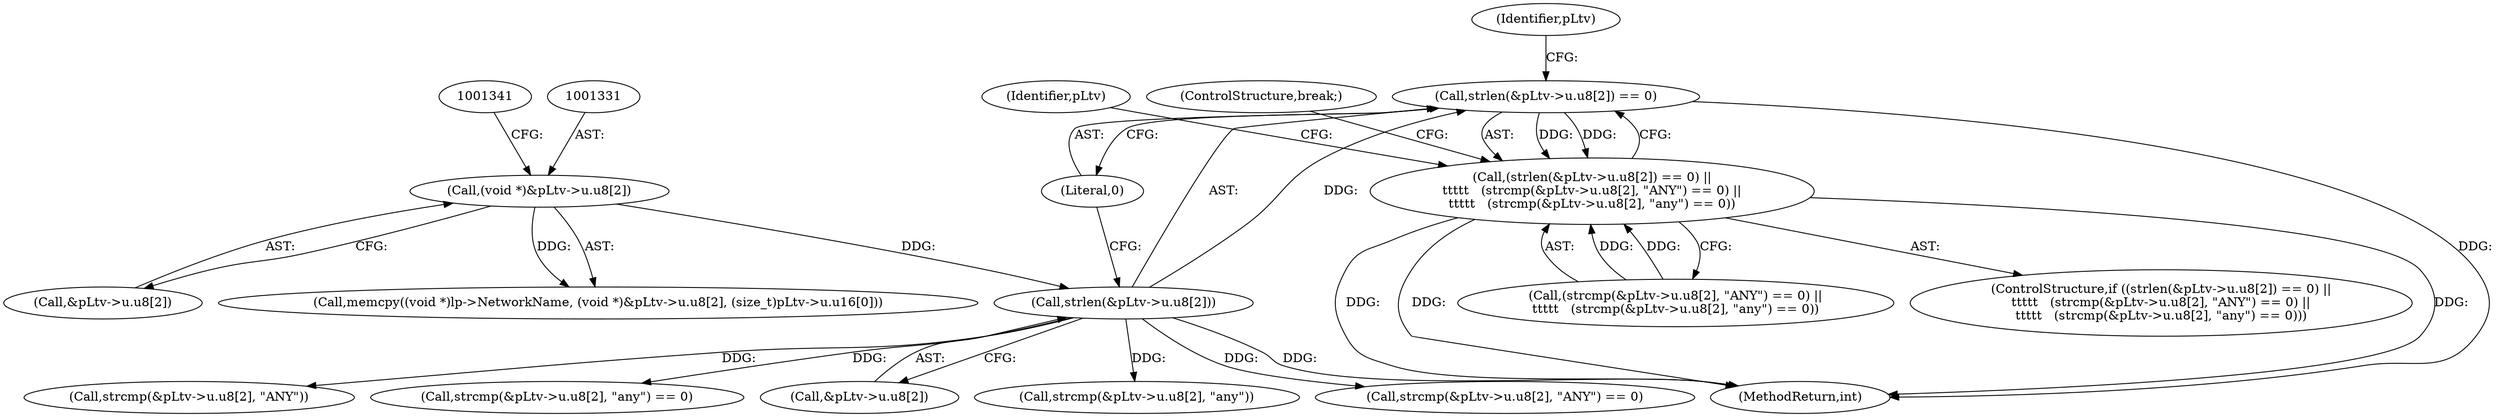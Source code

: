 digraph "0_linux_b5e2f339865fb443107e5b10603e53bbc92dc054_0@API" {
"1001367" [label="(Call,strlen(&pLtv->u.u8[2]) == 0)"];
"1001368" [label="(Call,strlen(&pLtv->u.u8[2]))"];
"1001330" [label="(Call,(void *)&pLtv->u.u8[2])"];
"1001366" [label="(Call,(strlen(&pLtv->u.u8[2]) == 0) ||\n\t\t\t\t\t   (strcmp(&pLtv->u.u8[2], \"ANY\") == 0) ||\n\t\t\t\t\t   (strcmp(&pLtv->u.u8[2], \"any\") == 0))"];
"1001332" [label="(Call,&pLtv->u.u8[2])"];
"1002520" [label="(MethodReturn,int)"];
"1001377" [label="(Literal,0)"];
"1001422" [label="(ControlStructure,break;)"];
"1001324" [label="(Call,memcpy((void *)lp->NetworkName, (void *)&pLtv->u.u8[2], (size_t)pLtv->u.u16[0]))"];
"1001365" [label="(ControlStructure,if ((strlen(&pLtv->u.u8[2]) == 0) ||\n\t\t\t\t\t   (strcmp(&pLtv->u.u8[2], \"ANY\") == 0) ||\n\t\t\t\t\t   (strcmp(&pLtv->u.u8[2], \"any\") == 0)))"];
"1001392" [label="(Call,strcmp(&pLtv->u.u8[2], \"any\"))"];
"1001379" [label="(Call,strcmp(&pLtv->u.u8[2], \"ANY\") == 0)"];
"1001366" [label="(Call,(strlen(&pLtv->u.u8[2]) == 0) ||\n\t\t\t\t\t   (strcmp(&pLtv->u.u8[2], \"ANY\") == 0) ||\n\t\t\t\t\t   (strcmp(&pLtv->u.u8[2], \"any\") == 0))"];
"1001380" [label="(Call,strcmp(&pLtv->u.u8[2], \"ANY\"))"];
"1001368" [label="(Call,strlen(&pLtv->u.u8[2]))"];
"1001378" [label="(Call,(strcmp(&pLtv->u.u8[2], \"ANY\") == 0) ||\n\t\t\t\t\t   (strcmp(&pLtv->u.u8[2], \"any\") == 0))"];
"1001391" [label="(Call,strcmp(&pLtv->u.u8[2], \"any\") == 0)"];
"1001367" [label="(Call,strlen(&pLtv->u.u8[2]) == 0)"];
"1001385" [label="(Identifier,pLtv)"];
"1001408" [label="(Identifier,pLtv)"];
"1001369" [label="(Call,&pLtv->u.u8[2])"];
"1001330" [label="(Call,(void *)&pLtv->u.u8[2])"];
"1001367" -> "1001366"  [label="AST: "];
"1001367" -> "1001377"  [label="CFG: "];
"1001368" -> "1001367"  [label="AST: "];
"1001377" -> "1001367"  [label="AST: "];
"1001385" -> "1001367"  [label="CFG: "];
"1001366" -> "1001367"  [label="CFG: "];
"1001367" -> "1002520"  [label="DDG: "];
"1001367" -> "1001366"  [label="DDG: "];
"1001367" -> "1001366"  [label="DDG: "];
"1001368" -> "1001367"  [label="DDG: "];
"1001368" -> "1001369"  [label="CFG: "];
"1001369" -> "1001368"  [label="AST: "];
"1001377" -> "1001368"  [label="CFG: "];
"1001368" -> "1002520"  [label="DDG: "];
"1001330" -> "1001368"  [label="DDG: "];
"1001368" -> "1001379"  [label="DDG: "];
"1001368" -> "1001380"  [label="DDG: "];
"1001368" -> "1001391"  [label="DDG: "];
"1001368" -> "1001392"  [label="DDG: "];
"1001330" -> "1001324"  [label="AST: "];
"1001330" -> "1001332"  [label="CFG: "];
"1001331" -> "1001330"  [label="AST: "];
"1001332" -> "1001330"  [label="AST: "];
"1001341" -> "1001330"  [label="CFG: "];
"1001330" -> "1001324"  [label="DDG: "];
"1001366" -> "1001365"  [label="AST: "];
"1001366" -> "1001378"  [label="CFG: "];
"1001378" -> "1001366"  [label="AST: "];
"1001408" -> "1001366"  [label="CFG: "];
"1001422" -> "1001366"  [label="CFG: "];
"1001366" -> "1002520"  [label="DDG: "];
"1001366" -> "1002520"  [label="DDG: "];
"1001366" -> "1002520"  [label="DDG: "];
"1001378" -> "1001366"  [label="DDG: "];
"1001378" -> "1001366"  [label="DDG: "];
}
